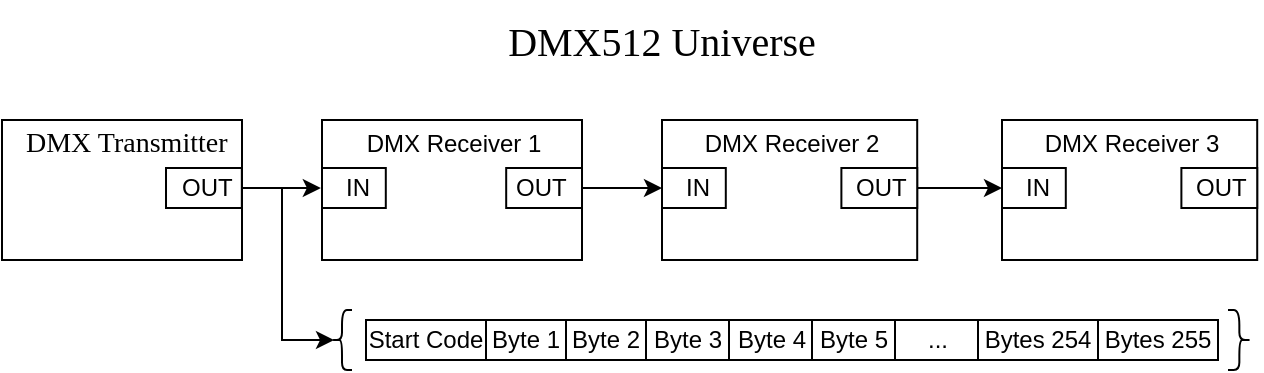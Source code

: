 <mxfile version="21.7.1" type="github">
  <diagram name="Page-1" id="shF8shhkMKsd_J-aFrly">
    <mxGraphModel dx="1629" dy="969" grid="1" gridSize="10" guides="1" tooltips="1" connect="1" arrows="1" fold="1" page="1" pageScale="1" pageWidth="850" pageHeight="1100" math="0" shadow="0">
      <root>
        <mxCell id="0" />
        <mxCell id="1" parent="0" />
        <mxCell id="lNHIe1rahEr5vsZYYmyg-2" value="&lt;font data-font-src=&quot;https://fonts.googleapis.com/css?family=Calibri&quot; face=&quot;Calibri&quot; style=&quot;font-size: 20px;&quot;&gt;DMX512 Universe&lt;/font&gt;" style="text;html=1;strokeColor=none;fillColor=none;align=center;verticalAlign=middle;whiteSpace=wrap;rounded=0;" vertex="1" parent="1">
          <mxGeometry x="565" y="220" width="170" height="40" as="geometry" />
        </mxCell>
        <mxCell id="lNHIe1rahEr5vsZYYmyg-68" value="" style="group" vertex="1" connectable="0" parent="1">
          <mxGeometry x="480" y="280" width="130.003" height="70" as="geometry" />
        </mxCell>
        <mxCell id="lNHIe1rahEr5vsZYYmyg-8" value="" style="rounded=0;whiteSpace=wrap;html=1;" vertex="1" parent="lNHIe1rahEr5vsZYYmyg-68">
          <mxGeometry width="130" height="70" as="geometry" />
        </mxCell>
        <mxCell id="lNHIe1rahEr5vsZYYmyg-20" value="&lt;div align=&quot;center&quot;&gt;DMX Receiver 1&lt;br&gt;&lt;/div&gt;" style="text;whiteSpace=wrap;html=1;align=center;" vertex="1" parent="lNHIe1rahEr5vsZYYmyg-68">
          <mxGeometry x="1" y="-2" width="130" height="30" as="geometry" />
        </mxCell>
        <mxCell id="lNHIe1rahEr5vsZYYmyg-39" value="" style="group" vertex="1" connectable="0" parent="lNHIe1rahEr5vsZYYmyg-68">
          <mxGeometry y="20" width="31.902" height="24" as="geometry" />
        </mxCell>
        <mxCell id="lNHIe1rahEr5vsZYYmyg-66" value="" style="group" vertex="1" connectable="0" parent="lNHIe1rahEr5vsZYYmyg-39">
          <mxGeometry width="31.902" height="24" as="geometry" />
        </mxCell>
        <mxCell id="lNHIe1rahEr5vsZYYmyg-9" value="" style="rounded=0;whiteSpace=wrap;html=1;" vertex="1" parent="lNHIe1rahEr5vsZYYmyg-66">
          <mxGeometry y="4" width="31.902" height="20" as="geometry" />
        </mxCell>
        <mxCell id="lNHIe1rahEr5vsZYYmyg-13" value="&lt;div align=&quot;justify&quot;&gt;IN&lt;/div&gt;" style="text;whiteSpace=wrap;html=1;" vertex="1" parent="lNHIe1rahEr5vsZYYmyg-66">
          <mxGeometry x="9.571" width="15.951" height="20" as="geometry" />
        </mxCell>
        <mxCell id="lNHIe1rahEr5vsZYYmyg-31" value="" style="rounded=0;whiteSpace=wrap;html=1;" vertex="1" parent="lNHIe1rahEr5vsZYYmyg-68">
          <mxGeometry x="92.093" y="24" width="37.91" height="20" as="geometry" />
        </mxCell>
        <mxCell id="lNHIe1rahEr5vsZYYmyg-113" style="edgeStyle=orthogonalEdgeStyle;rounded=0;orthogonalLoop=1;jettySize=auto;html=1;exitX=1;exitY=0.5;exitDx=0;exitDy=0;entryX=0;entryY=0.5;entryDx=0;entryDy=0;" edge="1" parent="1" source="lNHIe1rahEr5vsZYYmyg-31" target="lNHIe1rahEr5vsZYYmyg-128">
          <mxGeometry relative="1" as="geometry">
            <mxPoint x="660" y="314" as="targetPoint" />
          </mxGeometry>
        </mxCell>
        <mxCell id="lNHIe1rahEr5vsZYYmyg-120" value="" style="group" vertex="1" connectable="0" parent="1">
          <mxGeometry x="650" y="280" width="130" height="70" as="geometry" />
        </mxCell>
        <mxCell id="lNHIe1rahEr5vsZYYmyg-121" value="" style="rounded=0;whiteSpace=wrap;html=1;" vertex="1" parent="lNHIe1rahEr5vsZYYmyg-120">
          <mxGeometry width="127.607" height="70" as="geometry" />
        </mxCell>
        <mxCell id="lNHIe1rahEr5vsZYYmyg-122" value="&lt;div align=&quot;center&quot;&gt;DMX Receiver 2&lt;br&gt;&lt;/div&gt;" style="text;whiteSpace=wrap;html=1;align=center;" vertex="1" parent="lNHIe1rahEr5vsZYYmyg-120">
          <mxGeometry y="-2" width="130" height="30" as="geometry" />
        </mxCell>
        <mxCell id="lNHIe1rahEr5vsZYYmyg-123" value="" style="group" vertex="1" connectable="0" parent="lNHIe1rahEr5vsZYYmyg-120">
          <mxGeometry x="99.693" y="20" width="30.307" height="24" as="geometry" />
        </mxCell>
        <mxCell id="lNHIe1rahEr5vsZYYmyg-124" value="" style="rounded=0;whiteSpace=wrap;html=1;" vertex="1" parent="lNHIe1rahEr5vsZYYmyg-123">
          <mxGeometry x="-10" y="4" width="37.91" height="20" as="geometry" />
        </mxCell>
        <mxCell id="lNHIe1rahEr5vsZYYmyg-125" value="&lt;div align=&quot;justify&quot;&gt;OUT&lt;/div&gt;" style="text;whiteSpace=wrap;html=1;" vertex="1" parent="lNHIe1rahEr5vsZYYmyg-123">
          <mxGeometry x="-5" width="27.91" height="10" as="geometry" />
        </mxCell>
        <mxCell id="lNHIe1rahEr5vsZYYmyg-126" value="" style="group" vertex="1" connectable="0" parent="lNHIe1rahEr5vsZYYmyg-120">
          <mxGeometry y="20" width="31.902" height="24" as="geometry" />
        </mxCell>
        <mxCell id="lNHIe1rahEr5vsZYYmyg-127" value="" style="group" vertex="1" connectable="0" parent="lNHIe1rahEr5vsZYYmyg-126">
          <mxGeometry width="31.902" height="24" as="geometry" />
        </mxCell>
        <mxCell id="lNHIe1rahEr5vsZYYmyg-128" value="" style="rounded=0;whiteSpace=wrap;html=1;" vertex="1" parent="lNHIe1rahEr5vsZYYmyg-127">
          <mxGeometry y="4" width="31.902" height="20" as="geometry" />
        </mxCell>
        <mxCell id="lNHIe1rahEr5vsZYYmyg-129" value="&lt;div align=&quot;justify&quot;&gt;IN&lt;/div&gt;" style="text;whiteSpace=wrap;html=1;" vertex="1" parent="lNHIe1rahEr5vsZYYmyg-127">
          <mxGeometry x="9.571" width="15.951" height="20" as="geometry" />
        </mxCell>
        <mxCell id="lNHIe1rahEr5vsZYYmyg-130" value="" style="group" vertex="1" connectable="0" parent="1">
          <mxGeometry x="820" y="280" width="130" height="70" as="geometry" />
        </mxCell>
        <mxCell id="lNHIe1rahEr5vsZYYmyg-131" value="" style="rounded=0;whiteSpace=wrap;html=1;" vertex="1" parent="lNHIe1rahEr5vsZYYmyg-130">
          <mxGeometry width="127.607" height="70" as="geometry" />
        </mxCell>
        <mxCell id="lNHIe1rahEr5vsZYYmyg-132" value="&lt;div align=&quot;center&quot;&gt;DMX Receiver 3&lt;br&gt;&lt;/div&gt;" style="text;whiteSpace=wrap;html=1;align=center;" vertex="1" parent="lNHIe1rahEr5vsZYYmyg-130">
          <mxGeometry y="-2" width="130" height="30" as="geometry" />
        </mxCell>
        <mxCell id="lNHIe1rahEr5vsZYYmyg-133" value="" style="group" vertex="1" connectable="0" parent="lNHIe1rahEr5vsZYYmyg-130">
          <mxGeometry x="99.693" y="20" width="30.307" height="24" as="geometry" />
        </mxCell>
        <mxCell id="lNHIe1rahEr5vsZYYmyg-134" value="" style="rounded=0;whiteSpace=wrap;html=1;" vertex="1" parent="lNHIe1rahEr5vsZYYmyg-133">
          <mxGeometry x="-10" y="4" width="37.91" height="20" as="geometry" />
        </mxCell>
        <mxCell id="lNHIe1rahEr5vsZYYmyg-135" value="&lt;div align=&quot;justify&quot;&gt;OUT&lt;/div&gt;" style="text;whiteSpace=wrap;html=1;" vertex="1" parent="lNHIe1rahEr5vsZYYmyg-133">
          <mxGeometry x="-5" width="27.91" height="10" as="geometry" />
        </mxCell>
        <mxCell id="lNHIe1rahEr5vsZYYmyg-136" value="" style="group" vertex="1" connectable="0" parent="lNHIe1rahEr5vsZYYmyg-130">
          <mxGeometry y="20" width="31.902" height="24" as="geometry" />
        </mxCell>
        <mxCell id="lNHIe1rahEr5vsZYYmyg-137" value="" style="group" vertex="1" connectable="0" parent="lNHIe1rahEr5vsZYYmyg-136">
          <mxGeometry width="31.902" height="24" as="geometry" />
        </mxCell>
        <mxCell id="lNHIe1rahEr5vsZYYmyg-138" value="" style="rounded=0;whiteSpace=wrap;html=1;" vertex="1" parent="lNHIe1rahEr5vsZYYmyg-137">
          <mxGeometry y="4" width="31.902" height="20" as="geometry" />
        </mxCell>
        <mxCell id="lNHIe1rahEr5vsZYYmyg-139" value="&lt;div align=&quot;justify&quot;&gt;IN&lt;/div&gt;" style="text;whiteSpace=wrap;html=1;" vertex="1" parent="lNHIe1rahEr5vsZYYmyg-137">
          <mxGeometry x="9.571" width="15.951" height="20" as="geometry" />
        </mxCell>
        <mxCell id="lNHIe1rahEr5vsZYYmyg-140" style="edgeStyle=orthogonalEdgeStyle;rounded=0;orthogonalLoop=1;jettySize=auto;html=1;exitX=1;exitY=0.5;exitDx=0;exitDy=0;entryX=0;entryY=0.5;entryDx=0;entryDy=0;" edge="1" parent="1" source="lNHIe1rahEr5vsZYYmyg-124" target="lNHIe1rahEr5vsZYYmyg-138">
          <mxGeometry relative="1" as="geometry" />
        </mxCell>
        <mxCell id="lNHIe1rahEr5vsZYYmyg-141" value="" style="group" vertex="1" connectable="0" parent="1">
          <mxGeometry x="320" y="280" width="157.913" height="70" as="geometry" />
        </mxCell>
        <mxCell id="lNHIe1rahEr5vsZYYmyg-4" value="" style="rounded=0;whiteSpace=wrap;html=1;" vertex="1" parent="lNHIe1rahEr5vsZYYmyg-141">
          <mxGeometry width="120" height="70" as="geometry" />
        </mxCell>
        <mxCell id="lNHIe1rahEr5vsZYYmyg-145" value="" style="rounded=0;whiteSpace=wrap;html=1;" vertex="1" parent="lNHIe1rahEr5vsZYYmyg-141">
          <mxGeometry x="82.003" y="24" width="37.91" height="20" as="geometry" />
        </mxCell>
        <mxCell id="lNHIe1rahEr5vsZYYmyg-29" value="" style="group" vertex="1" connectable="0" parent="lNHIe1rahEr5vsZYYmyg-141">
          <mxGeometry x="85" y="20" width="38" height="30" as="geometry" />
        </mxCell>
        <mxCell id="lNHIe1rahEr5vsZYYmyg-17" value="&lt;div align=&quot;justify&quot;&gt;OUT&lt;/div&gt;" style="text;whiteSpace=wrap;html=1;" vertex="1" parent="lNHIe1rahEr5vsZYYmyg-29">
          <mxGeometry x="3" width="35" height="20" as="geometry" />
        </mxCell>
        <mxCell id="lNHIe1rahEr5vsZYYmyg-37" style="edgeStyle=orthogonalEdgeStyle;rounded=0;orthogonalLoop=1;jettySize=auto;html=1;exitX=0.5;exitY=1;exitDx=0;exitDy=0;" edge="1" parent="lNHIe1rahEr5vsZYYmyg-29" source="lNHIe1rahEr5vsZYYmyg-17" target="lNHIe1rahEr5vsZYYmyg-17">
          <mxGeometry relative="1" as="geometry" />
        </mxCell>
        <mxCell id="lNHIe1rahEr5vsZYYmyg-142" value="&lt;div align=&quot;justify&quot;&gt;OUT&lt;/div&gt;" style="text;whiteSpace=wrap;html=1;" vertex="1" parent="1">
          <mxGeometry x="574.693" y="300" width="27.91" height="10" as="geometry" />
        </mxCell>
        <mxCell id="lNHIe1rahEr5vsZYYmyg-146" style="edgeStyle=orthogonalEdgeStyle;rounded=0;orthogonalLoop=1;jettySize=auto;html=1;exitX=1;exitY=0.5;exitDx=0;exitDy=0;entryX=-0.018;entryY=0.501;entryDx=0;entryDy=0;entryPerimeter=0;" edge="1" parent="1" source="lNHIe1rahEr5vsZYYmyg-145" target="lNHIe1rahEr5vsZYYmyg-9">
          <mxGeometry relative="1" as="geometry" />
        </mxCell>
        <mxCell id="lNHIe1rahEr5vsZYYmyg-147" value="" style="shape=curlyBracket;whiteSpace=wrap;html=1;rounded=1;labelPosition=left;verticalLabelPosition=middle;align=right;verticalAlign=middle;size=0.5;" vertex="1" parent="1">
          <mxGeometry x="485" y="375" width="10" height="30" as="geometry" />
        </mxCell>
        <mxCell id="lNHIe1rahEr5vsZYYmyg-148" style="edgeStyle=orthogonalEdgeStyle;rounded=0;orthogonalLoop=1;jettySize=auto;html=1;exitX=1;exitY=0.5;exitDx=0;exitDy=0;entryX=0.1;entryY=0.5;entryDx=0;entryDy=0;entryPerimeter=0;" edge="1" parent="1" source="lNHIe1rahEr5vsZYYmyg-145" target="lNHIe1rahEr5vsZYYmyg-147">
          <mxGeometry relative="1" as="geometry">
            <Array as="points">
              <mxPoint x="460" y="314" />
              <mxPoint x="460" y="390" />
            </Array>
          </mxGeometry>
        </mxCell>
        <mxCell id="lNHIe1rahEr5vsZYYmyg-149" value="Start Code" style="rounded=0;whiteSpace=wrap;html=1;" vertex="1" parent="1">
          <mxGeometry x="502" y="380" width="60" height="20" as="geometry" />
        </mxCell>
        <mxCell id="lNHIe1rahEr5vsZYYmyg-150" value="Byte 1" style="rounded=0;whiteSpace=wrap;html=1;" vertex="1" parent="1">
          <mxGeometry x="562" y="380" width="40" height="20" as="geometry" />
        </mxCell>
        <mxCell id="lNHIe1rahEr5vsZYYmyg-151" value="Byte 2" style="rounded=0;whiteSpace=wrap;html=1;" vertex="1" parent="1">
          <mxGeometry x="602" y="380" width="40" height="20" as="geometry" />
        </mxCell>
        <mxCell id="lNHIe1rahEr5vsZYYmyg-152" value="Byte 3" style="rounded=0;whiteSpace=wrap;html=1;" vertex="1" parent="1">
          <mxGeometry x="642" y="380" width="41.5" height="20" as="geometry" />
        </mxCell>
        <mxCell id="lNHIe1rahEr5vsZYYmyg-153" value="Byte 4" style="rounded=0;whiteSpace=wrap;html=1;" vertex="1" parent="1">
          <mxGeometry x="683.5" y="380" width="41.5" height="20" as="geometry" />
        </mxCell>
        <mxCell id="lNHIe1rahEr5vsZYYmyg-154" value="Byte 5" style="rounded=0;whiteSpace=wrap;html=1;" vertex="1" parent="1">
          <mxGeometry x="725" y="380" width="41.5" height="20" as="geometry" />
        </mxCell>
        <mxCell id="lNHIe1rahEr5vsZYYmyg-155" value="..." style="rounded=0;whiteSpace=wrap;html=1;" vertex="1" parent="1">
          <mxGeometry x="766.5" y="380" width="41.5" height="20" as="geometry" />
        </mxCell>
        <mxCell id="lNHIe1rahEr5vsZYYmyg-156" value="Bytes 254" style="rounded=0;whiteSpace=wrap;html=1;" vertex="1" parent="1">
          <mxGeometry x="808" y="380" width="60" height="20" as="geometry" />
        </mxCell>
        <mxCell id="lNHIe1rahEr5vsZYYmyg-157" value="Bytes 255" style="rounded=0;whiteSpace=wrap;html=1;" vertex="1" parent="1">
          <mxGeometry x="868" y="380" width="60" height="20" as="geometry" />
        </mxCell>
        <mxCell id="lNHIe1rahEr5vsZYYmyg-159" value="" style="shape=curlyBracket;whiteSpace=wrap;html=1;rounded=1;flipH=1;labelPosition=right;verticalLabelPosition=middle;align=left;verticalAlign=middle;" vertex="1" parent="1">
          <mxGeometry x="933" y="375" width="11.35" height="30" as="geometry" />
        </mxCell>
        <mxCell id="lNHIe1rahEr5vsZYYmyg-19" value="&lt;div style=&quot;font-size: 14px;&quot; align=&quot;center&quot;&gt;&lt;font face=&quot;Calibri&quot; data-font-src=&quot;https://fonts.googleapis.com/css?family=Calibri&quot; style=&quot;font-size: 14px;&quot;&gt;DMX Transmitter&lt;/font&gt;&lt;/div&gt;" style="text;whiteSpace=wrap;html=1;" vertex="1" parent="1">
          <mxGeometry x="330" y="276" width="105" height="60" as="geometry" />
        </mxCell>
      </root>
    </mxGraphModel>
  </diagram>
</mxfile>

